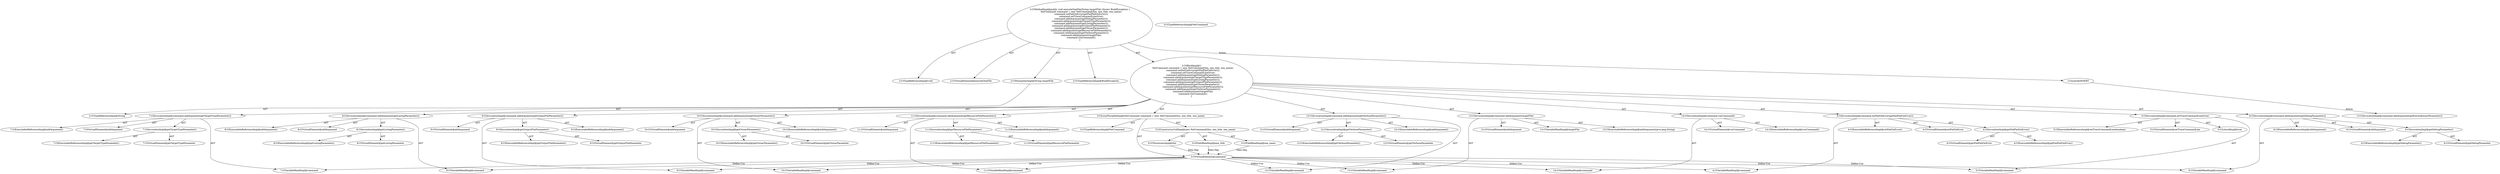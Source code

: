 digraph "executeOneFile#?,String" {
0 [label="2:CtTypeReferenceImpl@void" shape=ellipse]
1 [label="2:CtVirtualElement@executeOneFile" shape=ellipse]
2 [label="2:CtParameterImpl@String targetFile" shape=ellipse]
3 [label="2:CtTypeReferenceImpl@String" shape=ellipse]
4 [label="2:CtTypeReferenceImpl@BuildException" shape=ellipse]
5 [label="3:CtTypeReferenceImpl@NetCommand" shape=ellipse]
6 [label="3:CtTypeReferenceImpl@NetCommand" shape=ellipse]
7 [label="3:CtThisAccessImpl@this" shape=ellipse]
8 [label="3:CtFieldReadImpl@exe_title" shape=ellipse]
9 [label="3:CtFieldReadImpl@exe_name" shape=ellipse]
10 [label="3:CtConstructorCallImpl@new NetCommand(this, exe_title, exe_name)" shape=ellipse]
11 [label="3:CtVirtualElement@command" shape=ellipse]
12 [label="3:CtLocalVariableImpl@NetCommand command = new NetCommand(this, exe_title, exe_name)" shape=ellipse]
13 [label="4:CtExecutableReferenceImpl@setFailOnError()" shape=ellipse]
14 [label="4:CtVirtualElement@setFailOnError" shape=ellipse]
15 [label="4:CtVariableReadImpl@command" shape=ellipse]
16 [label="4:CtExecutableReferenceImpl@getFailFailOnError()" shape=ellipse]
17 [label="4:CtVirtualElement@getFailFailOnError" shape=ellipse]
18 [label="4:CtInvocationImpl@getFailFailOnError()" shape=ellipse]
19 [label="4:CtInvocationImpl@command.setFailOnError(getFailFailOnError())" shape=ellipse]
20 [label="5:CtExecutableReferenceImpl@setTraceCommandLine(boolean)" shape=ellipse]
21 [label="5:CtVirtualElement@setTraceCommandLine" shape=ellipse]
22 [label="5:CtVariableReadImpl@command" shape=ellipse]
23 [label="5:CtLiteralImpl@true" shape=ellipse]
24 [label="5:CtInvocationImpl@command.setTraceCommandLine(true)" shape=ellipse]
25 [label="6:CtExecutableReferenceImpl@addArgument()" shape=ellipse]
26 [label="6:CtVirtualElement@addArgument" shape=ellipse]
27 [label="6:CtVariableReadImpl@command" shape=ellipse]
28 [label="6:CtExecutableReferenceImpl@getDebugParameter()" shape=ellipse]
29 [label="6:CtVirtualElement@getDebugParameter" shape=ellipse]
30 [label="6:CtInvocationImpl@getDebugParameter()" shape=ellipse]
31 [label="6:CtInvocationImpl@command.addArgument(getDebugParameter())" shape=ellipse]
32 [label="7:CtExecutableReferenceImpl@addArgument()" shape=ellipse]
33 [label="7:CtVirtualElement@addArgument" shape=ellipse]
34 [label="7:CtVariableReadImpl@command" shape=ellipse]
35 [label="7:CtExecutableReferenceImpl@getTargetTypeParameter()" shape=ellipse]
36 [label="7:CtVirtualElement@getTargetTypeParameter" shape=ellipse]
37 [label="7:CtInvocationImpl@getTargetTypeParameter()" shape=ellipse]
38 [label="7:CtInvocationImpl@command.addArgument(getTargetTypeParameter())" shape=ellipse]
39 [label="8:CtExecutableReferenceImpl@addArgument()" shape=ellipse]
40 [label="8:CtVirtualElement@addArgument" shape=ellipse]
41 [label="8:CtVariableReadImpl@command" shape=ellipse]
42 [label="8:CtExecutableReferenceImpl@getListingParameter()" shape=ellipse]
43 [label="8:CtVirtualElement@getListingParameter" shape=ellipse]
44 [label="8:CtInvocationImpl@getListingParameter()" shape=ellipse]
45 [label="8:CtInvocationImpl@command.addArgument(getListingParameter())" shape=ellipse]
46 [label="9:CtExecutableReferenceImpl@addArgument()" shape=ellipse]
47 [label="9:CtVirtualElement@addArgument" shape=ellipse]
48 [label="9:CtVariableReadImpl@command" shape=ellipse]
49 [label="9:CtExecutableReferenceImpl@getOutputFileParameter()" shape=ellipse]
50 [label="9:CtVirtualElement@getOutputFileParameter" shape=ellipse]
51 [label="9:CtInvocationImpl@getOutputFileParameter()" shape=ellipse]
52 [label="9:CtInvocationImpl@command.addArgument(getOutputFileParameter())" shape=ellipse]
53 [label="10:CtExecutableReferenceImpl@addArgument()" shape=ellipse]
54 [label="10:CtVirtualElement@addArgument" shape=ellipse]
55 [label="10:CtVariableReadImpl@command" shape=ellipse]
56 [label="10:CtExecutableReferenceImpl@getOwnerParameter()" shape=ellipse]
57 [label="10:CtVirtualElement@getOwnerParameter" shape=ellipse]
58 [label="10:CtInvocationImpl@getOwnerParameter()" shape=ellipse]
59 [label="10:CtInvocationImpl@command.addArgument(getOwnerParameter())" shape=ellipse]
60 [label="11:CtExecutableReferenceImpl@addArgument()" shape=ellipse]
61 [label="11:CtVirtualElement@addArgument" shape=ellipse]
62 [label="11:CtVariableReadImpl@command" shape=ellipse]
63 [label="11:CtExecutableReferenceImpl@getResourceFileParameter()" shape=ellipse]
64 [label="11:CtVirtualElement@getResourceFileParameter" shape=ellipse]
65 [label="11:CtInvocationImpl@getResourceFileParameter()" shape=ellipse]
66 [label="11:CtInvocationImpl@command.addArgument(getResourceFileParameter())" shape=ellipse]
67 [label="12:CtExecutableReferenceImpl@addArgument()" shape=ellipse]
68 [label="12:CtVirtualElement@addArgument" shape=ellipse]
69 [label="12:CtVariableReadImpl@command" shape=ellipse]
70 [label="12:CtExecutableReferenceImpl@getVerboseParameter()" shape=ellipse]
71 [label="12:CtVirtualElement@getVerboseParameter" shape=ellipse]
72 [label="12:CtInvocationImpl@getVerboseParameter()" shape=ellipse]
73 [label="12:CtInvocationImpl@command.addArgument(getVerboseParameter())" shape=ellipse]
74 [label="13:CtExecutableReferenceImpl@addArgument(java.lang.String)" shape=ellipse]
75 [label="13:CtVirtualElement@addArgument" shape=ellipse]
76 [label="13:CtVariableReadImpl@command" shape=ellipse]
77 [label="13:CtVariableReadImpl@targetFile" shape=ellipse]
78 [label="13:CtInvocationImpl@command.addArgument(targetFile)" shape=ellipse]
79 [label="14:CtExecutableReferenceImpl@runCommand()" shape=ellipse]
80 [label="14:CtVirtualElement@runCommand" shape=ellipse]
81 [label="14:CtVariableReadImpl@command" shape=ellipse]
82 [label="14:CtInvocationImpl@command.runCommand()" shape=ellipse]
83 [label="2:CtBlockImpl@\{
    NetCommand command = new NetCommand(this, exe_title, exe_name);
    command.setFailOnError(getFailFailOnError());
    command.setTraceCommandLine(true);
    command.addArgument(getDebugParameter());
    command.addArgument(getTargetTypeParameter());
    command.addArgument(getListingParameter());
    command.addArgument(getOutputFileParameter());
    command.addArgument(getOwnerParameter());
    command.addArgument(getResourceFileParameter());
    command.addArgument(getVerboseParameter());
    command.addArgument(targetFile);
    command.runCommand();
\}" shape=ellipse]
84 [label="2:CtMethodImpl@public void executeOneFile(String targetFile) throws BuildException \{
    NetCommand command = new NetCommand(this, exe_title, exe_name);
    command.setFailOnError(getFailFailOnError());
    command.setTraceCommandLine(true);
    command.addArgument(getDebugParameter());
    command.addArgument(getTargetTypeParameter());
    command.addArgument(getListingParameter());
    command.addArgument(getOutputFileParameter());
    command.addArgument(getOwnerParameter());
    command.addArgument(getResourceFileParameter());
    command.addArgument(getVerboseParameter());
    command.addArgument(targetFile);
    command.runCommand();
\}" shape=ellipse]
85 [label="13:Insert@INSERT" shape=ellipse]
86 [label="13:CtInvocationImpl@command.addArgument(getExtraOptionsParameter())" shape=ellipse]
2 -> 3 [label="AST"];
7 -> 11 [label="Data Dep"];
8 -> 11 [label="Data Dep"];
9 -> 11 [label="Data Dep"];
10 -> 7 [label="AST"];
10 -> 8 [label="AST"];
10 -> 9 [label="AST"];
11 -> 15 [label="Define-Use"];
11 -> 22 [label="Define-Use"];
11 -> 27 [label="Define-Use"];
11 -> 34 [label="Define-Use"];
11 -> 41 [label="Define-Use"];
11 -> 48 [label="Define-Use"];
11 -> 55 [label="Define-Use"];
11 -> 62 [label="Define-Use"];
11 -> 69 [label="Define-Use"];
11 -> 76 [label="Define-Use"];
11 -> 81 [label="Define-Use"];
12 -> 11 [label="AST"];
12 -> 5 [label="AST"];
12 -> 10 [label="AST"];
18 -> 17 [label="AST"];
18 -> 16 [label="AST"];
19 -> 14 [label="AST"];
19 -> 15 [label="AST"];
19 -> 13 [label="AST"];
19 -> 18 [label="AST"];
24 -> 21 [label="AST"];
24 -> 22 [label="AST"];
24 -> 20 [label="AST"];
24 -> 23 [label="AST"];
30 -> 29 [label="AST"];
30 -> 28 [label="AST"];
31 -> 26 [label="AST"];
31 -> 27 [label="AST"];
31 -> 25 [label="AST"];
31 -> 30 [label="AST"];
37 -> 36 [label="AST"];
37 -> 35 [label="AST"];
38 -> 33 [label="AST"];
38 -> 34 [label="AST"];
38 -> 32 [label="AST"];
38 -> 37 [label="AST"];
44 -> 43 [label="AST"];
44 -> 42 [label="AST"];
45 -> 40 [label="AST"];
45 -> 41 [label="AST"];
45 -> 39 [label="AST"];
45 -> 44 [label="AST"];
51 -> 50 [label="AST"];
51 -> 49 [label="AST"];
52 -> 47 [label="AST"];
52 -> 48 [label="AST"];
52 -> 46 [label="AST"];
52 -> 51 [label="AST"];
58 -> 57 [label="AST"];
58 -> 56 [label="AST"];
59 -> 54 [label="AST"];
59 -> 55 [label="AST"];
59 -> 53 [label="AST"];
59 -> 58 [label="AST"];
65 -> 64 [label="AST"];
65 -> 63 [label="AST"];
66 -> 61 [label="AST"];
66 -> 62 [label="AST"];
66 -> 60 [label="AST"];
66 -> 65 [label="AST"];
72 -> 71 [label="AST"];
72 -> 70 [label="AST"];
73 -> 68 [label="AST"];
73 -> 69 [label="AST"];
73 -> 67 [label="AST"];
73 -> 72 [label="AST"];
78 -> 75 [label="AST"];
78 -> 76 [label="AST"];
78 -> 74 [label="AST"];
78 -> 77 [label="AST"];
82 -> 80 [label="AST"];
82 -> 81 [label="AST"];
82 -> 79 [label="AST"];
83 -> 12 [label="AST"];
83 -> 19 [label="AST"];
83 -> 24 [label="AST"];
83 -> 31 [label="AST"];
83 -> 38 [label="AST"];
83 -> 45 [label="AST"];
83 -> 52 [label="AST"];
83 -> 59 [label="AST"];
83 -> 66 [label="AST"];
83 -> 73 [label="AST"];
83 -> 78 [label="AST"];
83 -> 82 [label="AST"];
84 -> 1 [label="AST"];
84 -> 0 [label="AST"];
84 -> 2 [label="AST"];
84 -> 4 [label="AST"];
84 -> 83 [label="AST"];
84 -> 85 [label="Action"];
85 -> 86 [label="Action"];
}